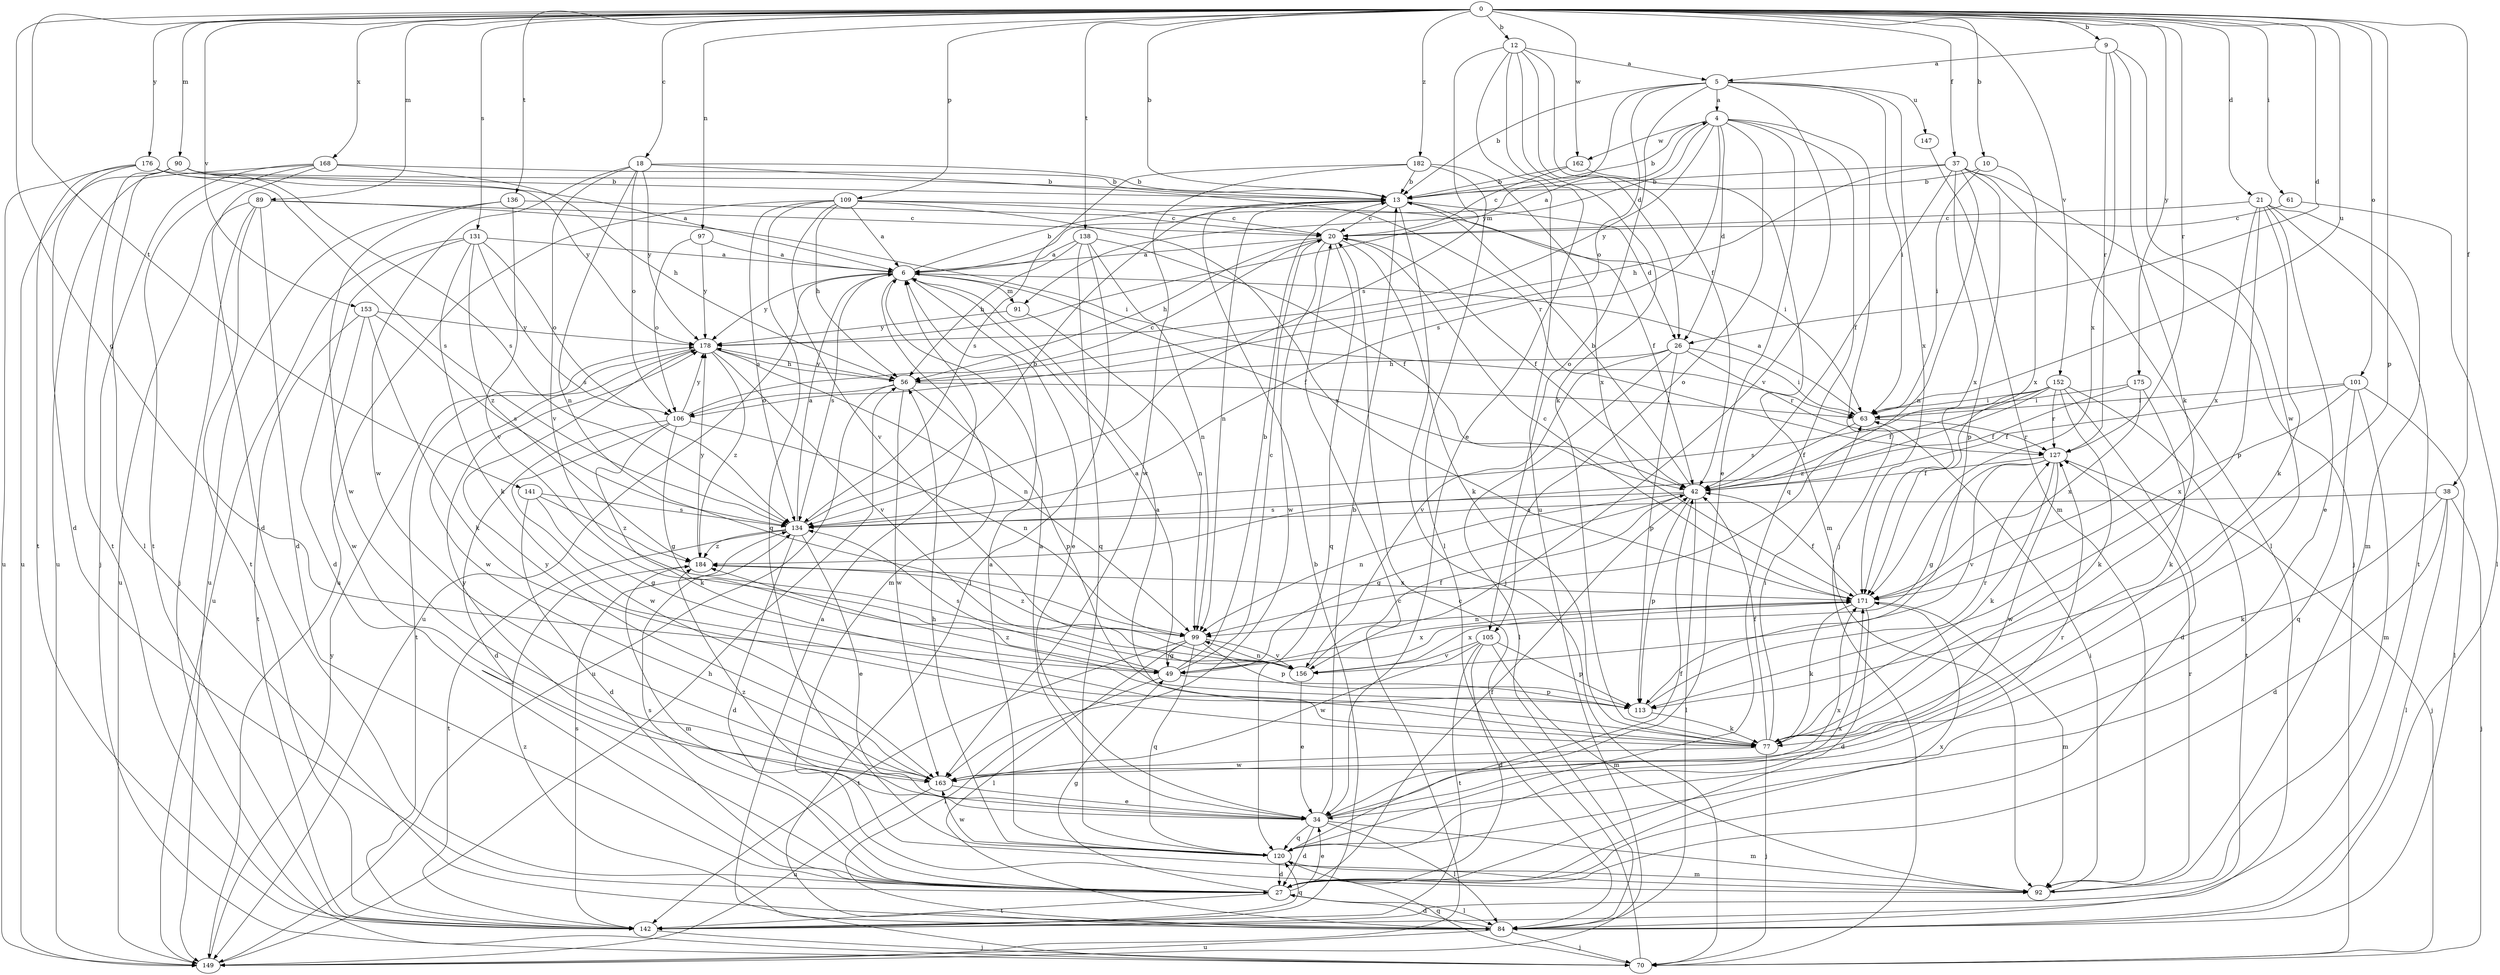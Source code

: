 strict digraph  {
0;
4;
5;
6;
9;
10;
12;
13;
18;
20;
21;
26;
27;
34;
37;
38;
42;
49;
56;
61;
63;
70;
77;
84;
89;
90;
91;
92;
97;
99;
101;
105;
106;
109;
113;
120;
127;
131;
134;
136;
138;
141;
142;
147;
149;
152;
153;
156;
162;
163;
168;
171;
175;
176;
178;
182;
184;
0 -> 9  [label=b];
0 -> 10  [label=b];
0 -> 12  [label=b];
0 -> 13  [label=b];
0 -> 18  [label=c];
0 -> 21  [label=d];
0 -> 26  [label=d];
0 -> 37  [label=f];
0 -> 38  [label=f];
0 -> 49  [label=g];
0 -> 61  [label=i];
0 -> 89  [label=m];
0 -> 90  [label=m];
0 -> 97  [label=n];
0 -> 101  [label=o];
0 -> 109  [label=p];
0 -> 113  [label=p];
0 -> 127  [label=r];
0 -> 131  [label=s];
0 -> 136  [label=t];
0 -> 138  [label=t];
0 -> 141  [label=t];
0 -> 152  [label=v];
0 -> 153  [label=v];
0 -> 162  [label=w];
0 -> 168  [label=x];
0 -> 175  [label=y];
0 -> 176  [label=y];
0 -> 182  [label=z];
0 -> 63  [label=u];
4 -> 13  [label=b];
4 -> 26  [label=d];
4 -> 34  [label=e];
4 -> 70  [label=j];
4 -> 91  [label=m];
4 -> 105  [label=o];
4 -> 120  [label=q];
4 -> 134  [label=s];
4 -> 162  [label=w];
4 -> 178  [label=y];
5 -> 4  [label=a];
5 -> 13  [label=b];
5 -> 63  [label=i];
5 -> 105  [label=o];
5 -> 106  [label=o];
5 -> 147  [label=u];
5 -> 156  [label=v];
5 -> 171  [label=x];
5 -> 178  [label=y];
6 -> 4  [label=a];
6 -> 13  [label=b];
6 -> 34  [label=e];
6 -> 42  [label=f];
6 -> 91  [label=m];
6 -> 92  [label=m];
6 -> 134  [label=s];
6 -> 149  [label=u];
6 -> 178  [label=y];
9 -> 5  [label=a];
9 -> 77  [label=k];
9 -> 127  [label=r];
9 -> 163  [label=w];
9 -> 171  [label=x];
10 -> 13  [label=b];
10 -> 63  [label=i];
10 -> 171  [label=x];
12 -> 5  [label=a];
12 -> 26  [label=d];
12 -> 34  [label=e];
12 -> 42  [label=f];
12 -> 77  [label=k];
12 -> 134  [label=s];
12 -> 149  [label=u];
13 -> 20  [label=c];
13 -> 26  [label=d];
13 -> 42  [label=f];
13 -> 70  [label=j];
13 -> 99  [label=n];
18 -> 13  [label=b];
18 -> 99  [label=n];
18 -> 106  [label=o];
18 -> 127  [label=r];
18 -> 156  [label=v];
18 -> 163  [label=w];
18 -> 178  [label=y];
20 -> 6  [label=a];
20 -> 42  [label=f];
20 -> 56  [label=h];
20 -> 77  [label=k];
20 -> 120  [label=q];
20 -> 163  [label=w];
21 -> 20  [label=c];
21 -> 34  [label=e];
21 -> 77  [label=k];
21 -> 92  [label=m];
21 -> 113  [label=p];
21 -> 142  [label=t];
21 -> 171  [label=x];
26 -> 56  [label=h];
26 -> 63  [label=i];
26 -> 84  [label=l];
26 -> 113  [label=p];
26 -> 127  [label=r];
26 -> 156  [label=v];
27 -> 34  [label=e];
27 -> 42  [label=f];
27 -> 49  [label=g];
27 -> 84  [label=l];
27 -> 134  [label=s];
27 -> 142  [label=t];
27 -> 171  [label=x];
34 -> 6  [label=a];
34 -> 13  [label=b];
34 -> 27  [label=d];
34 -> 84  [label=l];
34 -> 92  [label=m];
34 -> 120  [label=q];
34 -> 127  [label=r];
34 -> 171  [label=x];
34 -> 178  [label=y];
34 -> 184  [label=z];
37 -> 13  [label=b];
37 -> 42  [label=f];
37 -> 56  [label=h];
37 -> 70  [label=j];
37 -> 84  [label=l];
37 -> 99  [label=n];
37 -> 113  [label=p];
37 -> 171  [label=x];
38 -> 27  [label=d];
38 -> 70  [label=j];
38 -> 77  [label=k];
38 -> 84  [label=l];
38 -> 134  [label=s];
42 -> 13  [label=b];
42 -> 49  [label=g];
42 -> 84  [label=l];
42 -> 99  [label=n];
42 -> 113  [label=p];
42 -> 134  [label=s];
49 -> 6  [label=a];
49 -> 13  [label=b];
49 -> 20  [label=c];
49 -> 84  [label=l];
49 -> 113  [label=p];
49 -> 134  [label=s];
49 -> 171  [label=x];
56 -> 63  [label=i];
56 -> 106  [label=o];
56 -> 113  [label=p];
56 -> 149  [label=u];
56 -> 163  [label=w];
56 -> 178  [label=y];
61 -> 20  [label=c];
61 -> 84  [label=l];
63 -> 6  [label=a];
63 -> 42  [label=f];
63 -> 127  [label=r];
70 -> 6  [label=a];
70 -> 20  [label=c];
70 -> 120  [label=q];
77 -> 6  [label=a];
77 -> 42  [label=f];
77 -> 63  [label=i];
77 -> 70  [label=j];
77 -> 163  [label=w];
84 -> 27  [label=d];
84 -> 70  [label=j];
84 -> 149  [label=u];
84 -> 184  [label=z];
89 -> 20  [label=c];
89 -> 27  [label=d];
89 -> 63  [label=i];
89 -> 70  [label=j];
89 -> 142  [label=t];
89 -> 149  [label=u];
90 -> 6  [label=a];
90 -> 13  [label=b];
90 -> 84  [label=l];
90 -> 134  [label=s];
90 -> 142  [label=t];
90 -> 149  [label=u];
91 -> 99  [label=n];
91 -> 178  [label=y];
92 -> 63  [label=i];
92 -> 127  [label=r];
97 -> 6  [label=a];
97 -> 106  [label=o];
97 -> 178  [label=y];
99 -> 49  [label=g];
99 -> 84  [label=l];
99 -> 113  [label=p];
99 -> 120  [label=q];
99 -> 142  [label=t];
99 -> 156  [label=v];
99 -> 184  [label=z];
101 -> 42  [label=f];
101 -> 63  [label=i];
101 -> 84  [label=l];
101 -> 92  [label=m];
101 -> 120  [label=q];
101 -> 171  [label=x];
105 -> 27  [label=d];
105 -> 92  [label=m];
105 -> 113  [label=p];
105 -> 142  [label=t];
105 -> 156  [label=v];
105 -> 163  [label=w];
106 -> 20  [label=c];
106 -> 27  [label=d];
106 -> 49  [label=g];
106 -> 77  [label=k];
106 -> 99  [label=n];
106 -> 163  [label=w];
106 -> 178  [label=y];
109 -> 6  [label=a];
109 -> 20  [label=c];
109 -> 56  [label=h];
109 -> 63  [label=i];
109 -> 120  [label=q];
109 -> 134  [label=s];
109 -> 149  [label=u];
109 -> 156  [label=v];
109 -> 171  [label=x];
113 -> 77  [label=k];
113 -> 127  [label=r];
113 -> 184  [label=z];
120 -> 6  [label=a];
120 -> 27  [label=d];
120 -> 42  [label=f];
120 -> 56  [label=h];
120 -> 92  [label=m];
120 -> 163  [label=w];
120 -> 171  [label=x];
127 -> 42  [label=f];
127 -> 49  [label=g];
127 -> 70  [label=j];
127 -> 77  [label=k];
127 -> 156  [label=v];
127 -> 163  [label=w];
131 -> 6  [label=a];
131 -> 27  [label=d];
131 -> 77  [label=k];
131 -> 106  [label=o];
131 -> 134  [label=s];
131 -> 149  [label=u];
131 -> 184  [label=z];
134 -> 6  [label=a];
134 -> 13  [label=b];
134 -> 27  [label=d];
134 -> 34  [label=e];
134 -> 142  [label=t];
134 -> 184  [label=z];
136 -> 20  [label=c];
136 -> 149  [label=u];
136 -> 156  [label=v];
136 -> 163  [label=w];
138 -> 6  [label=a];
138 -> 42  [label=f];
138 -> 56  [label=h];
138 -> 84  [label=l];
138 -> 99  [label=n];
138 -> 120  [label=q];
141 -> 27  [label=d];
141 -> 49  [label=g];
141 -> 134  [label=s];
141 -> 184  [label=z];
142 -> 13  [label=b];
142 -> 70  [label=j];
142 -> 120  [label=q];
142 -> 134  [label=s];
147 -> 92  [label=m];
149 -> 20  [label=c];
149 -> 56  [label=h];
149 -> 178  [label=y];
152 -> 27  [label=d];
152 -> 42  [label=f];
152 -> 63  [label=i];
152 -> 77  [label=k];
152 -> 127  [label=r];
152 -> 134  [label=s];
152 -> 142  [label=t];
152 -> 184  [label=z];
153 -> 77  [label=k];
153 -> 134  [label=s];
153 -> 142  [label=t];
153 -> 163  [label=w];
153 -> 178  [label=y];
156 -> 34  [label=e];
156 -> 42  [label=f];
156 -> 99  [label=n];
156 -> 171  [label=x];
162 -> 13  [label=b];
162 -> 20  [label=c];
162 -> 92  [label=m];
163 -> 34  [label=e];
163 -> 149  [label=u];
163 -> 178  [label=y];
168 -> 13  [label=b];
168 -> 27  [label=d];
168 -> 56  [label=h];
168 -> 70  [label=j];
168 -> 142  [label=t];
168 -> 149  [label=u];
171 -> 20  [label=c];
171 -> 27  [label=d];
171 -> 42  [label=f];
171 -> 77  [label=k];
171 -> 92  [label=m];
171 -> 99  [label=n];
175 -> 42  [label=f];
175 -> 63  [label=i];
175 -> 77  [label=k];
175 -> 171  [label=x];
176 -> 13  [label=b];
176 -> 27  [label=d];
176 -> 134  [label=s];
176 -> 142  [label=t];
176 -> 149  [label=u];
176 -> 178  [label=y];
178 -> 56  [label=h];
178 -> 99  [label=n];
178 -> 142  [label=t];
178 -> 156  [label=v];
178 -> 163  [label=w];
178 -> 184  [label=z];
182 -> 13  [label=b];
182 -> 84  [label=l];
182 -> 134  [label=s];
182 -> 163  [label=w];
182 -> 171  [label=x];
184 -> 92  [label=m];
184 -> 171  [label=x];
184 -> 178  [label=y];
}
